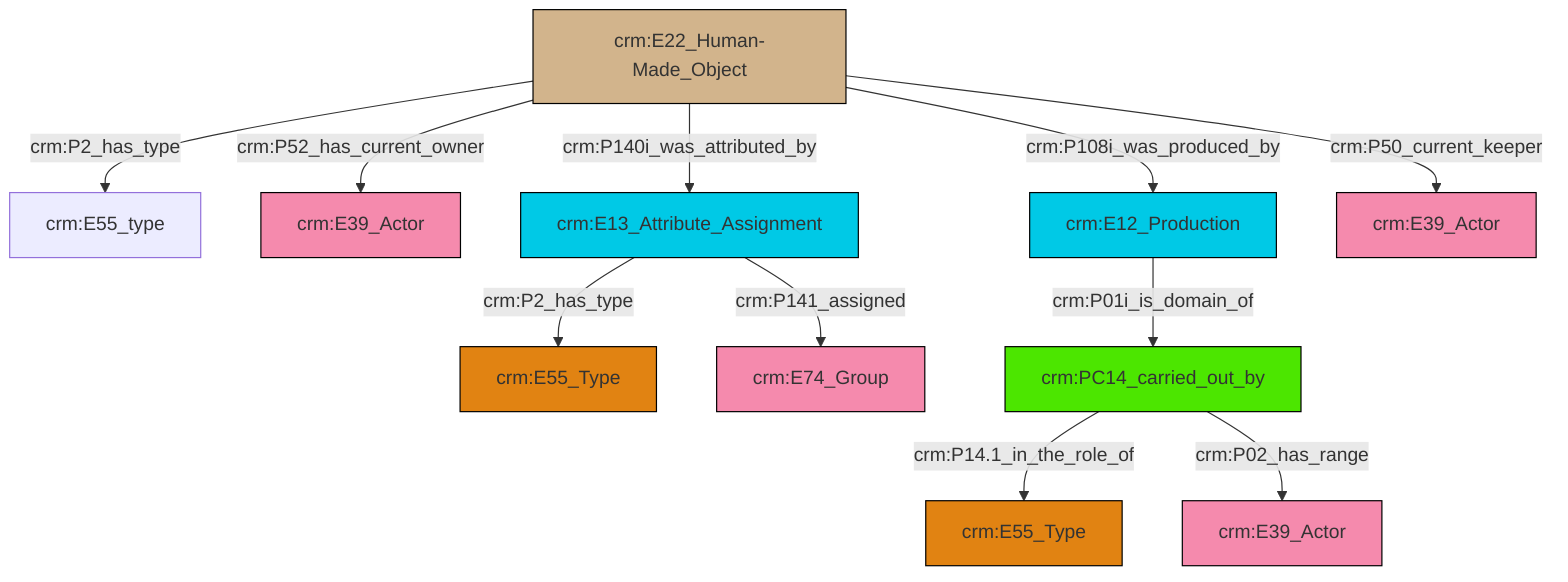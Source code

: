 graph TD
classDef Literal fill:#f2f2f2,stroke:#000000;
classDef CRM_Entity fill:#FFFFFF,stroke:#000000;
classDef Temporal_Entity fill:#00C9E6, stroke:#000000;
classDef Type fill:#E18312, stroke:#000000;
classDef Time-Span fill:#2C9C91, stroke:#000000;
classDef Appellation fill:#FFEB7F, stroke:#000000;
classDef Place fill:#008836, stroke:#000000;
classDef Persistent_Item fill:#B266B2, stroke:#000000;
classDef Conceptual_Object fill:#FFD700, stroke:#000000;
classDef Physical_Thing fill:#D2B48C, stroke:#000000;
classDef Actor fill:#f58aad, stroke:#000000;
classDef PC_Classes fill:#4ce600, stroke:#000000;
classDef Multi fill:#cccccc,stroke:#000000;

4["crm:E13_Attribute_Assignment"]:::Temporal_Entity -->|crm:P2_has_type| 5["crm:E55_Type"]:::Type
6["crm:E22_Human-Made_Object"]:::Physical_Thing -->|crm:P108i_was_produced_by| 7["crm:E12_Production"]:::Temporal_Entity
4["crm:E13_Attribute_Assignment"]:::Temporal_Entity -->|crm:P141_assigned| 8["crm:E74_Group"]:::Actor
9["crm:PC14_carried_out_by"]:::PC_Classes -->|crm:P14.1_in_the_role_of| 10["crm:E55_Type"]:::Type
6["crm:E22_Human-Made_Object"]:::Physical_Thing -->|crm:P2_has_type| 0["crm:E55_type"]:::Default
6["crm:E22_Human-Made_Object"]:::Physical_Thing -->|crm:P50_current_keeper| 13["crm:E39_Actor"]:::Actor
9["crm:PC14_carried_out_by"]:::PC_Classes -->|crm:P02_has_range| 11["crm:E39_Actor"]:::Actor
7["crm:E12_Production"]:::Temporal_Entity -->|crm:P01i_is_domain_of| 9["crm:PC14_carried_out_by"]:::PC_Classes
6["crm:E22_Human-Made_Object"]:::Physical_Thing -->|crm:P52_has_current_owner| 2["crm:E39_Actor"]:::Actor
6["crm:E22_Human-Made_Object"]:::Physical_Thing -->|crm:P140i_was_attributed_by| 4["crm:E13_Attribute_Assignment"]:::Temporal_Entity